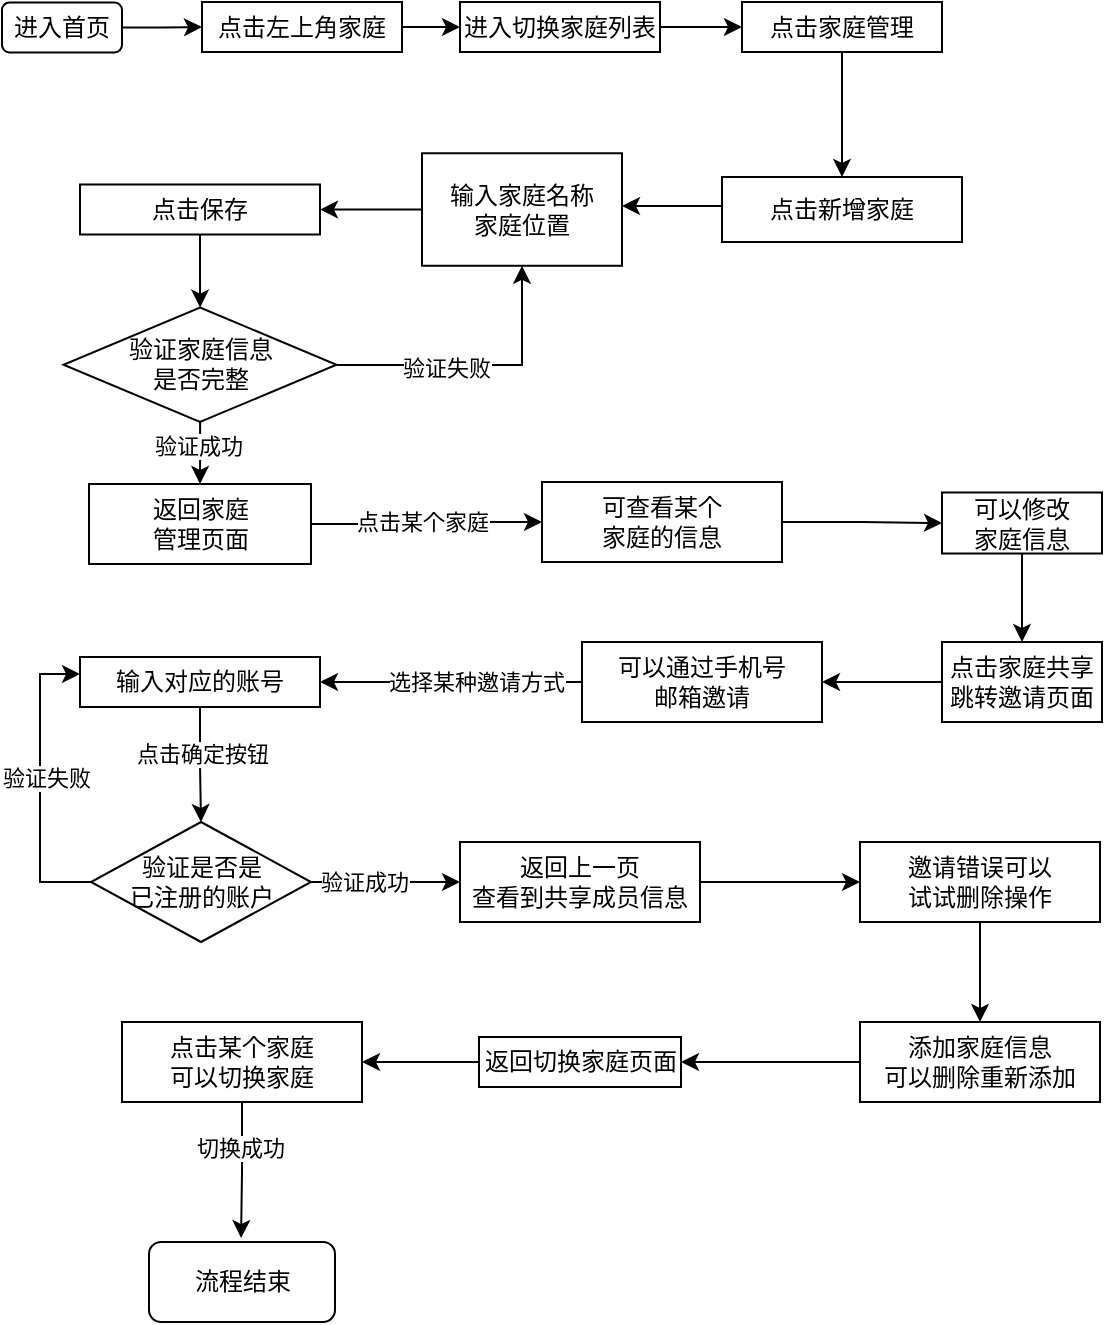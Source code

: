<mxfile version="20.8.5" type="github">
  <diagram id="hReEQrhp8xjskHQfLZln" name="第 1 页">
    <mxGraphModel dx="2017" dy="1535" grid="1" gridSize="10" guides="1" tooltips="1" connect="0" arrows="1" fold="1" page="1" pageScale="1" pageWidth="583" pageHeight="827" math="0" shadow="0">
      <root>
        <mxCell id="0" />
        <mxCell id="1" parent="0" />
        <mxCell id="Lar_n_J6St0KVfiyi9VR-4" style="edgeStyle=orthogonalEdgeStyle;rounded=0;orthogonalLoop=1;jettySize=auto;html=1;" edge="1" parent="1" source="Lar_n_J6St0KVfiyi9VR-1" target="Lar_n_J6St0KVfiyi9VR-2">
          <mxGeometry relative="1" as="geometry" />
        </mxCell>
        <mxCell id="Lar_n_J6St0KVfiyi9VR-1" value="进入首页" style="rounded=1;whiteSpace=wrap;html=1;" vertex="1" parent="1">
          <mxGeometry x="-570" y="-799.75" width="60" height="25" as="geometry" />
        </mxCell>
        <mxCell id="Lar_n_J6St0KVfiyi9VR-6" value="" style="edgeStyle=orthogonalEdgeStyle;rounded=0;orthogonalLoop=1;jettySize=auto;html=1;" edge="1" parent="1" source="Lar_n_J6St0KVfiyi9VR-2" target="Lar_n_J6St0KVfiyi9VR-5">
          <mxGeometry relative="1" as="geometry" />
        </mxCell>
        <mxCell id="Lar_n_J6St0KVfiyi9VR-2" value="点击左上角家庭" style="rounded=0;whiteSpace=wrap;html=1;" vertex="1" parent="1">
          <mxGeometry x="-470" y="-800" width="100" height="25" as="geometry" />
        </mxCell>
        <mxCell id="Lar_n_J6St0KVfiyi9VR-8" value="" style="edgeStyle=orthogonalEdgeStyle;rounded=0;orthogonalLoop=1;jettySize=auto;html=1;" edge="1" parent="1" source="Lar_n_J6St0KVfiyi9VR-5" target="Lar_n_J6St0KVfiyi9VR-7">
          <mxGeometry relative="1" as="geometry" />
        </mxCell>
        <mxCell id="Lar_n_J6St0KVfiyi9VR-5" value="进入切换家庭列表" style="whiteSpace=wrap;html=1;rounded=0;" vertex="1" parent="1">
          <mxGeometry x="-341" y="-800" width="100" height="25" as="geometry" />
        </mxCell>
        <mxCell id="Lar_n_J6St0KVfiyi9VR-10" value="" style="edgeStyle=orthogonalEdgeStyle;rounded=0;orthogonalLoop=1;jettySize=auto;html=1;" edge="1" parent="1" source="Lar_n_J6St0KVfiyi9VR-7" target="Lar_n_J6St0KVfiyi9VR-9">
          <mxGeometry relative="1" as="geometry" />
        </mxCell>
        <mxCell id="Lar_n_J6St0KVfiyi9VR-7" value="点击家庭管理" style="whiteSpace=wrap;html=1;rounded=0;" vertex="1" parent="1">
          <mxGeometry x="-200" y="-800" width="100" height="25" as="geometry" />
        </mxCell>
        <mxCell id="Lar_n_J6St0KVfiyi9VR-14" value="" style="edgeStyle=orthogonalEdgeStyle;rounded=0;orthogonalLoop=1;jettySize=auto;html=1;" edge="1" parent="1" source="Lar_n_J6St0KVfiyi9VR-9" target="Lar_n_J6St0KVfiyi9VR-13">
          <mxGeometry relative="1" as="geometry">
            <Array as="points">
              <mxPoint x="-230" y="-698" />
              <mxPoint x="-230" y="-698" />
            </Array>
          </mxGeometry>
        </mxCell>
        <mxCell id="Lar_n_J6St0KVfiyi9VR-9" value="点击新增家庭" style="whiteSpace=wrap;html=1;rounded=0;" vertex="1" parent="1">
          <mxGeometry x="-210" y="-712.5" width="120" height="32.5" as="geometry" />
        </mxCell>
        <mxCell id="Lar_n_J6St0KVfiyi9VR-16" value="" style="edgeStyle=orthogonalEdgeStyle;rounded=0;orthogonalLoop=1;jettySize=auto;html=1;" edge="1" parent="1" source="Lar_n_J6St0KVfiyi9VR-13" target="Lar_n_J6St0KVfiyi9VR-15">
          <mxGeometry relative="1" as="geometry" />
        </mxCell>
        <mxCell id="Lar_n_J6St0KVfiyi9VR-13" value="输入家庭名称&lt;br&gt;家庭位置" style="whiteSpace=wrap;html=1;rounded=0;" vertex="1" parent="1">
          <mxGeometry x="-360" y="-724.37" width="100" height="56.25" as="geometry" />
        </mxCell>
        <mxCell id="Lar_n_J6St0KVfiyi9VR-20" value="" style="edgeStyle=orthogonalEdgeStyle;rounded=0;orthogonalLoop=1;jettySize=auto;html=1;" edge="1" parent="1" source="Lar_n_J6St0KVfiyi9VR-15" target="Lar_n_J6St0KVfiyi9VR-19">
          <mxGeometry relative="1" as="geometry" />
        </mxCell>
        <mxCell id="Lar_n_J6St0KVfiyi9VR-15" value="点击保存" style="whiteSpace=wrap;html=1;rounded=0;" vertex="1" parent="1">
          <mxGeometry x="-531" y="-708.75" width="120" height="25" as="geometry" />
        </mxCell>
        <mxCell id="Lar_n_J6St0KVfiyi9VR-21" style="edgeStyle=orthogonalEdgeStyle;rounded=0;orthogonalLoop=1;jettySize=auto;html=1;" edge="1" parent="1" source="Lar_n_J6St0KVfiyi9VR-19" target="Lar_n_J6St0KVfiyi9VR-13">
          <mxGeometry relative="1" as="geometry" />
        </mxCell>
        <mxCell id="Lar_n_J6St0KVfiyi9VR-22" value="验证失败" style="edgeLabel;html=1;align=center;verticalAlign=middle;resizable=0;points=[];" vertex="1" connectable="0" parent="Lar_n_J6St0KVfiyi9VR-21">
          <mxGeometry x="-0.237" relative="1" as="geometry">
            <mxPoint y="1" as="offset" />
          </mxGeometry>
        </mxCell>
        <mxCell id="Lar_n_J6St0KVfiyi9VR-24" value="" style="edgeStyle=orthogonalEdgeStyle;rounded=0;orthogonalLoop=1;jettySize=auto;html=1;" edge="1" parent="1" source="Lar_n_J6St0KVfiyi9VR-19" target="Lar_n_J6St0KVfiyi9VR-23">
          <mxGeometry relative="1" as="geometry" />
        </mxCell>
        <mxCell id="Lar_n_J6St0KVfiyi9VR-25" value="验证成功" style="edgeLabel;html=1;align=center;verticalAlign=middle;resizable=0;points=[];" vertex="1" connectable="0" parent="Lar_n_J6St0KVfiyi9VR-24">
          <mxGeometry x="-0.218" y="-1" relative="1" as="geometry">
            <mxPoint as="offset" />
          </mxGeometry>
        </mxCell>
        <mxCell id="Lar_n_J6St0KVfiyi9VR-19" value="验证家庭信息&lt;br&gt;是否完整" style="rhombus;whiteSpace=wrap;html=1;rounded=0;" vertex="1" parent="1">
          <mxGeometry x="-539.25" y="-647.25" width="136.5" height="57.25" as="geometry" />
        </mxCell>
        <mxCell id="Lar_n_J6St0KVfiyi9VR-29" value="" style="edgeStyle=orthogonalEdgeStyle;rounded=0;orthogonalLoop=1;jettySize=auto;html=1;" edge="1" parent="1" source="Lar_n_J6St0KVfiyi9VR-23" target="Lar_n_J6St0KVfiyi9VR-28">
          <mxGeometry relative="1" as="geometry" />
        </mxCell>
        <mxCell id="Lar_n_J6St0KVfiyi9VR-30" value="点击某个家庭" style="edgeLabel;html=1;align=center;verticalAlign=middle;resizable=0;points=[];" vertex="1" connectable="0" parent="Lar_n_J6St0KVfiyi9VR-29">
          <mxGeometry x="0.225" y="2" relative="1" as="geometry">
            <mxPoint x="-15" y="2" as="offset" />
          </mxGeometry>
        </mxCell>
        <mxCell id="Lar_n_J6St0KVfiyi9VR-23" value="返回家庭&lt;br&gt;管理页面" style="whiteSpace=wrap;html=1;rounded=0;" vertex="1" parent="1">
          <mxGeometry x="-526.5" y="-559" width="111" height="40" as="geometry" />
        </mxCell>
        <mxCell id="Lar_n_J6St0KVfiyi9VR-32" value="" style="edgeStyle=orthogonalEdgeStyle;rounded=0;orthogonalLoop=1;jettySize=auto;html=1;" edge="1" parent="1" source="Lar_n_J6St0KVfiyi9VR-28" target="Lar_n_J6St0KVfiyi9VR-31">
          <mxGeometry relative="1" as="geometry" />
        </mxCell>
        <mxCell id="Lar_n_J6St0KVfiyi9VR-28" value="可查看某个&lt;br&gt;家庭的信息" style="whiteSpace=wrap;html=1;rounded=0;" vertex="1" parent="1">
          <mxGeometry x="-300" y="-560" width="120" height="40" as="geometry" />
        </mxCell>
        <mxCell id="Lar_n_J6St0KVfiyi9VR-34" value="" style="edgeStyle=orthogonalEdgeStyle;rounded=0;orthogonalLoop=1;jettySize=auto;html=1;" edge="1" parent="1" source="Lar_n_J6St0KVfiyi9VR-31">
          <mxGeometry relative="1" as="geometry">
            <mxPoint x="-60" y="-480" as="targetPoint" />
          </mxGeometry>
        </mxCell>
        <mxCell id="Lar_n_J6St0KVfiyi9VR-31" value="可以修改&lt;br&gt;家庭信息" style="whiteSpace=wrap;html=1;rounded=0;" vertex="1" parent="1">
          <mxGeometry x="-100" y="-554.75" width="80" height="30.5" as="geometry" />
        </mxCell>
        <mxCell id="Lar_n_J6St0KVfiyi9VR-39" value="" style="edgeStyle=orthogonalEdgeStyle;rounded=0;orthogonalLoop=1;jettySize=auto;html=1;" edge="1" parent="1" source="Lar_n_J6St0KVfiyi9VR-37" target="Lar_n_J6St0KVfiyi9VR-38">
          <mxGeometry relative="1" as="geometry" />
        </mxCell>
        <mxCell id="Lar_n_J6St0KVfiyi9VR-37" value="点击家庭共享跳转邀请页面" style="rounded=0;whiteSpace=wrap;html=1;" vertex="1" parent="1">
          <mxGeometry x="-100" y="-480" width="80" height="40" as="geometry" />
        </mxCell>
        <mxCell id="Lar_n_J6St0KVfiyi9VR-41" value="" style="edgeStyle=orthogonalEdgeStyle;rounded=0;orthogonalLoop=1;jettySize=auto;html=1;" edge="1" parent="1" source="Lar_n_J6St0KVfiyi9VR-38" target="Lar_n_J6St0KVfiyi9VR-40">
          <mxGeometry relative="1" as="geometry" />
        </mxCell>
        <mxCell id="Lar_n_J6St0KVfiyi9VR-42" value="选择某种邀请方式" style="edgeLabel;html=1;align=center;verticalAlign=middle;resizable=0;points=[];" vertex="1" connectable="0" parent="Lar_n_J6St0KVfiyi9VR-41">
          <mxGeometry x="-0.299" y="2" relative="1" as="geometry">
            <mxPoint x="-7" y="-2" as="offset" />
          </mxGeometry>
        </mxCell>
        <mxCell id="Lar_n_J6St0KVfiyi9VR-38" value="可以通过手机号&lt;br&gt;邮箱邀请" style="whiteSpace=wrap;html=1;rounded=0;" vertex="1" parent="1">
          <mxGeometry x="-280" y="-480" width="120" height="40" as="geometry" />
        </mxCell>
        <mxCell id="Lar_n_J6St0KVfiyi9VR-47" value="" style="edgeStyle=orthogonalEdgeStyle;rounded=0;orthogonalLoop=1;jettySize=auto;html=1;" edge="1" parent="1" source="Lar_n_J6St0KVfiyi9VR-40" target="Lar_n_J6St0KVfiyi9VR-46">
          <mxGeometry relative="1" as="geometry" />
        </mxCell>
        <mxCell id="Lar_n_J6St0KVfiyi9VR-48" value="点击确定按钮" style="edgeLabel;html=1;align=center;verticalAlign=middle;resizable=0;points=[];" vertex="1" connectable="0" parent="Lar_n_J6St0KVfiyi9VR-47">
          <mxGeometry x="-0.234" y="1" relative="1" as="geometry">
            <mxPoint y="1" as="offset" />
          </mxGeometry>
        </mxCell>
        <mxCell id="Lar_n_J6St0KVfiyi9VR-40" value="输入对应的账号" style="whiteSpace=wrap;html=1;rounded=0;" vertex="1" parent="1">
          <mxGeometry x="-531" y="-472.5" width="120" height="25" as="geometry" />
        </mxCell>
        <mxCell id="Lar_n_J6St0KVfiyi9VR-50" value="" style="edgeStyle=orthogonalEdgeStyle;rounded=0;orthogonalLoop=1;jettySize=auto;html=1;" edge="1" parent="1" source="Lar_n_J6St0KVfiyi9VR-46" target="Lar_n_J6St0KVfiyi9VR-49">
          <mxGeometry relative="1" as="geometry" />
        </mxCell>
        <mxCell id="Lar_n_J6St0KVfiyi9VR-51" value="验证成功" style="edgeLabel;html=1;align=center;verticalAlign=middle;resizable=0;points=[];" vertex="1" connectable="0" parent="Lar_n_J6St0KVfiyi9VR-50">
          <mxGeometry x="-0.212" y="3" relative="1" as="geometry">
            <mxPoint x="-3" y="3" as="offset" />
          </mxGeometry>
        </mxCell>
        <mxCell id="Lar_n_J6St0KVfiyi9VR-52" style="edgeStyle=orthogonalEdgeStyle;rounded=0;orthogonalLoop=1;jettySize=auto;html=1;entryX=0;entryY=0.34;entryDx=0;entryDy=0;entryPerimeter=0;" edge="1" parent="1" source="Lar_n_J6St0KVfiyi9VR-46" target="Lar_n_J6St0KVfiyi9VR-40">
          <mxGeometry relative="1" as="geometry">
            <Array as="points">
              <mxPoint x="-551" y="-360" />
              <mxPoint x="-551" y="-464" />
            </Array>
          </mxGeometry>
        </mxCell>
        <mxCell id="Lar_n_J6St0KVfiyi9VR-53" value="验证失败" style="edgeLabel;html=1;align=center;verticalAlign=middle;resizable=0;points=[];" vertex="1" connectable="0" parent="Lar_n_J6St0KVfiyi9VR-52">
          <mxGeometry x="-0.204" y="-3" relative="1" as="geometry">
            <mxPoint y="-18" as="offset" />
          </mxGeometry>
        </mxCell>
        <mxCell id="Lar_n_J6St0KVfiyi9VR-46" value="验证是否是&lt;br&gt;已注册的账户" style="rhombus;whiteSpace=wrap;html=1;rounded=0;" vertex="1" parent="1">
          <mxGeometry x="-525.5" y="-390" width="110" height="60" as="geometry" />
        </mxCell>
        <mxCell id="Lar_n_J6St0KVfiyi9VR-57" value="" style="edgeStyle=orthogonalEdgeStyle;rounded=0;orthogonalLoop=1;jettySize=auto;html=1;" edge="1" parent="1" source="Lar_n_J6St0KVfiyi9VR-49" target="Lar_n_J6St0KVfiyi9VR-56">
          <mxGeometry relative="1" as="geometry" />
        </mxCell>
        <mxCell id="Lar_n_J6St0KVfiyi9VR-49" value="返回上一页&lt;br&gt;查看到共享成员信息" style="whiteSpace=wrap;html=1;rounded=0;" vertex="1" parent="1">
          <mxGeometry x="-341" y="-380" width="120" height="40" as="geometry" />
        </mxCell>
        <mxCell id="Lar_n_J6St0KVfiyi9VR-59" value="" style="edgeStyle=orthogonalEdgeStyle;rounded=0;orthogonalLoop=1;jettySize=auto;html=1;" edge="1" parent="1" source="Lar_n_J6St0KVfiyi9VR-56" target="Lar_n_J6St0KVfiyi9VR-58">
          <mxGeometry relative="1" as="geometry" />
        </mxCell>
        <mxCell id="Lar_n_J6St0KVfiyi9VR-56" value="邀请错误可以&lt;br&gt;试试删除操作" style="whiteSpace=wrap;html=1;rounded=0;" vertex="1" parent="1">
          <mxGeometry x="-141" y="-380" width="120" height="40" as="geometry" />
        </mxCell>
        <mxCell id="Lar_n_J6St0KVfiyi9VR-61" value="" style="edgeStyle=orthogonalEdgeStyle;rounded=0;orthogonalLoop=1;jettySize=auto;html=1;" edge="1" parent="1" source="Lar_n_J6St0KVfiyi9VR-58" target="Lar_n_J6St0KVfiyi9VR-60">
          <mxGeometry relative="1" as="geometry" />
        </mxCell>
        <mxCell id="Lar_n_J6St0KVfiyi9VR-58" value="添加家庭信息&lt;br&gt;可以删除重新添加" style="whiteSpace=wrap;html=1;rounded=0;" vertex="1" parent="1">
          <mxGeometry x="-141" y="-290" width="120" height="40" as="geometry" />
        </mxCell>
        <mxCell id="Lar_n_J6St0KVfiyi9VR-65" value="" style="edgeStyle=orthogonalEdgeStyle;rounded=0;orthogonalLoop=1;jettySize=auto;html=1;" edge="1" parent="1" source="Lar_n_J6St0KVfiyi9VR-60" target="Lar_n_J6St0KVfiyi9VR-64">
          <mxGeometry relative="1" as="geometry" />
        </mxCell>
        <mxCell id="Lar_n_J6St0KVfiyi9VR-60" value="返回切换家庭页面" style="whiteSpace=wrap;html=1;rounded=0;" vertex="1" parent="1">
          <mxGeometry x="-331.5" y="-282.5" width="101" height="25" as="geometry" />
        </mxCell>
        <mxCell id="Lar_n_J6St0KVfiyi9VR-71" style="edgeStyle=orthogonalEdgeStyle;rounded=0;orthogonalLoop=1;jettySize=auto;html=1;entryX=0.495;entryY=-0.05;entryDx=0;entryDy=0;entryPerimeter=0;" edge="1" parent="1" source="Lar_n_J6St0KVfiyi9VR-64" target="Lar_n_J6St0KVfiyi9VR-69">
          <mxGeometry relative="1" as="geometry">
            <mxPoint x="-390" y="-200" as="targetPoint" />
          </mxGeometry>
        </mxCell>
        <mxCell id="Lar_n_J6St0KVfiyi9VR-72" value="切换成功" style="edgeLabel;html=1;align=center;verticalAlign=middle;resizable=0;points=[];" vertex="1" connectable="0" parent="Lar_n_J6St0KVfiyi9VR-71">
          <mxGeometry x="-0.333" y="-1" relative="1" as="geometry">
            <mxPoint as="offset" />
          </mxGeometry>
        </mxCell>
        <mxCell id="Lar_n_J6St0KVfiyi9VR-64" value="点击某个家庭&lt;br&gt;可以切换家庭" style="whiteSpace=wrap;html=1;rounded=0;" vertex="1" parent="1">
          <mxGeometry x="-510" y="-290" width="120" height="40" as="geometry" />
        </mxCell>
        <mxCell id="Lar_n_J6St0KVfiyi9VR-69" value="流程结束" style="rounded=1;whiteSpace=wrap;html=1;" vertex="1" parent="1">
          <mxGeometry x="-496.5" y="-180" width="93" height="40" as="geometry" />
        </mxCell>
      </root>
    </mxGraphModel>
  </diagram>
</mxfile>
